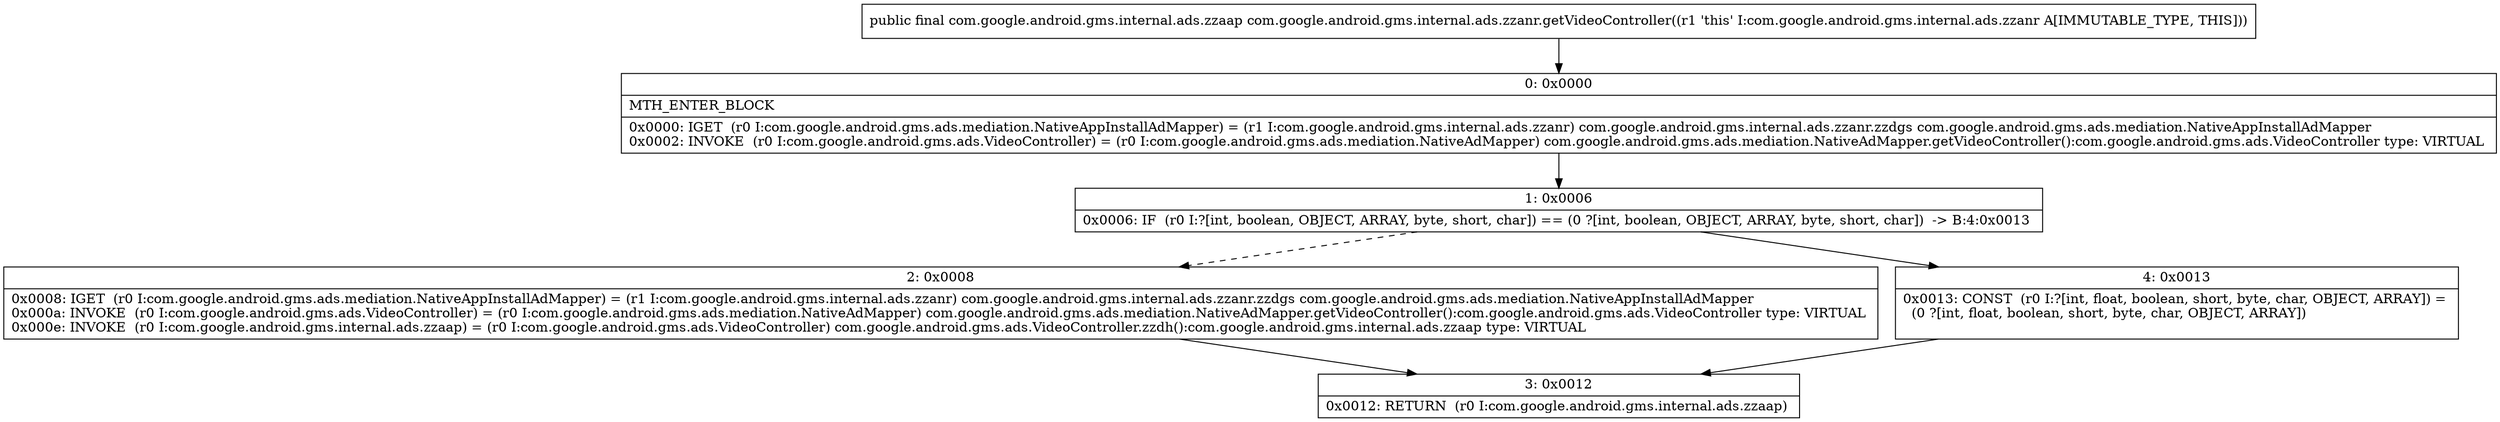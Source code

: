 digraph "CFG forcom.google.android.gms.internal.ads.zzanr.getVideoController()Lcom\/google\/android\/gms\/internal\/ads\/zzaap;" {
Node_0 [shape=record,label="{0\:\ 0x0000|MTH_ENTER_BLOCK\l|0x0000: IGET  (r0 I:com.google.android.gms.ads.mediation.NativeAppInstallAdMapper) = (r1 I:com.google.android.gms.internal.ads.zzanr) com.google.android.gms.internal.ads.zzanr.zzdgs com.google.android.gms.ads.mediation.NativeAppInstallAdMapper \l0x0002: INVOKE  (r0 I:com.google.android.gms.ads.VideoController) = (r0 I:com.google.android.gms.ads.mediation.NativeAdMapper) com.google.android.gms.ads.mediation.NativeAdMapper.getVideoController():com.google.android.gms.ads.VideoController type: VIRTUAL \l}"];
Node_1 [shape=record,label="{1\:\ 0x0006|0x0006: IF  (r0 I:?[int, boolean, OBJECT, ARRAY, byte, short, char]) == (0 ?[int, boolean, OBJECT, ARRAY, byte, short, char])  \-\> B:4:0x0013 \l}"];
Node_2 [shape=record,label="{2\:\ 0x0008|0x0008: IGET  (r0 I:com.google.android.gms.ads.mediation.NativeAppInstallAdMapper) = (r1 I:com.google.android.gms.internal.ads.zzanr) com.google.android.gms.internal.ads.zzanr.zzdgs com.google.android.gms.ads.mediation.NativeAppInstallAdMapper \l0x000a: INVOKE  (r0 I:com.google.android.gms.ads.VideoController) = (r0 I:com.google.android.gms.ads.mediation.NativeAdMapper) com.google.android.gms.ads.mediation.NativeAdMapper.getVideoController():com.google.android.gms.ads.VideoController type: VIRTUAL \l0x000e: INVOKE  (r0 I:com.google.android.gms.internal.ads.zzaap) = (r0 I:com.google.android.gms.ads.VideoController) com.google.android.gms.ads.VideoController.zzdh():com.google.android.gms.internal.ads.zzaap type: VIRTUAL \l}"];
Node_3 [shape=record,label="{3\:\ 0x0012|0x0012: RETURN  (r0 I:com.google.android.gms.internal.ads.zzaap) \l}"];
Node_4 [shape=record,label="{4\:\ 0x0013|0x0013: CONST  (r0 I:?[int, float, boolean, short, byte, char, OBJECT, ARRAY]) = \l  (0 ?[int, float, boolean, short, byte, char, OBJECT, ARRAY])\l \l}"];
MethodNode[shape=record,label="{public final com.google.android.gms.internal.ads.zzaap com.google.android.gms.internal.ads.zzanr.getVideoController((r1 'this' I:com.google.android.gms.internal.ads.zzanr A[IMMUTABLE_TYPE, THIS])) }"];
MethodNode -> Node_0;
Node_0 -> Node_1;
Node_1 -> Node_2[style=dashed];
Node_1 -> Node_4;
Node_2 -> Node_3;
Node_4 -> Node_3;
}


